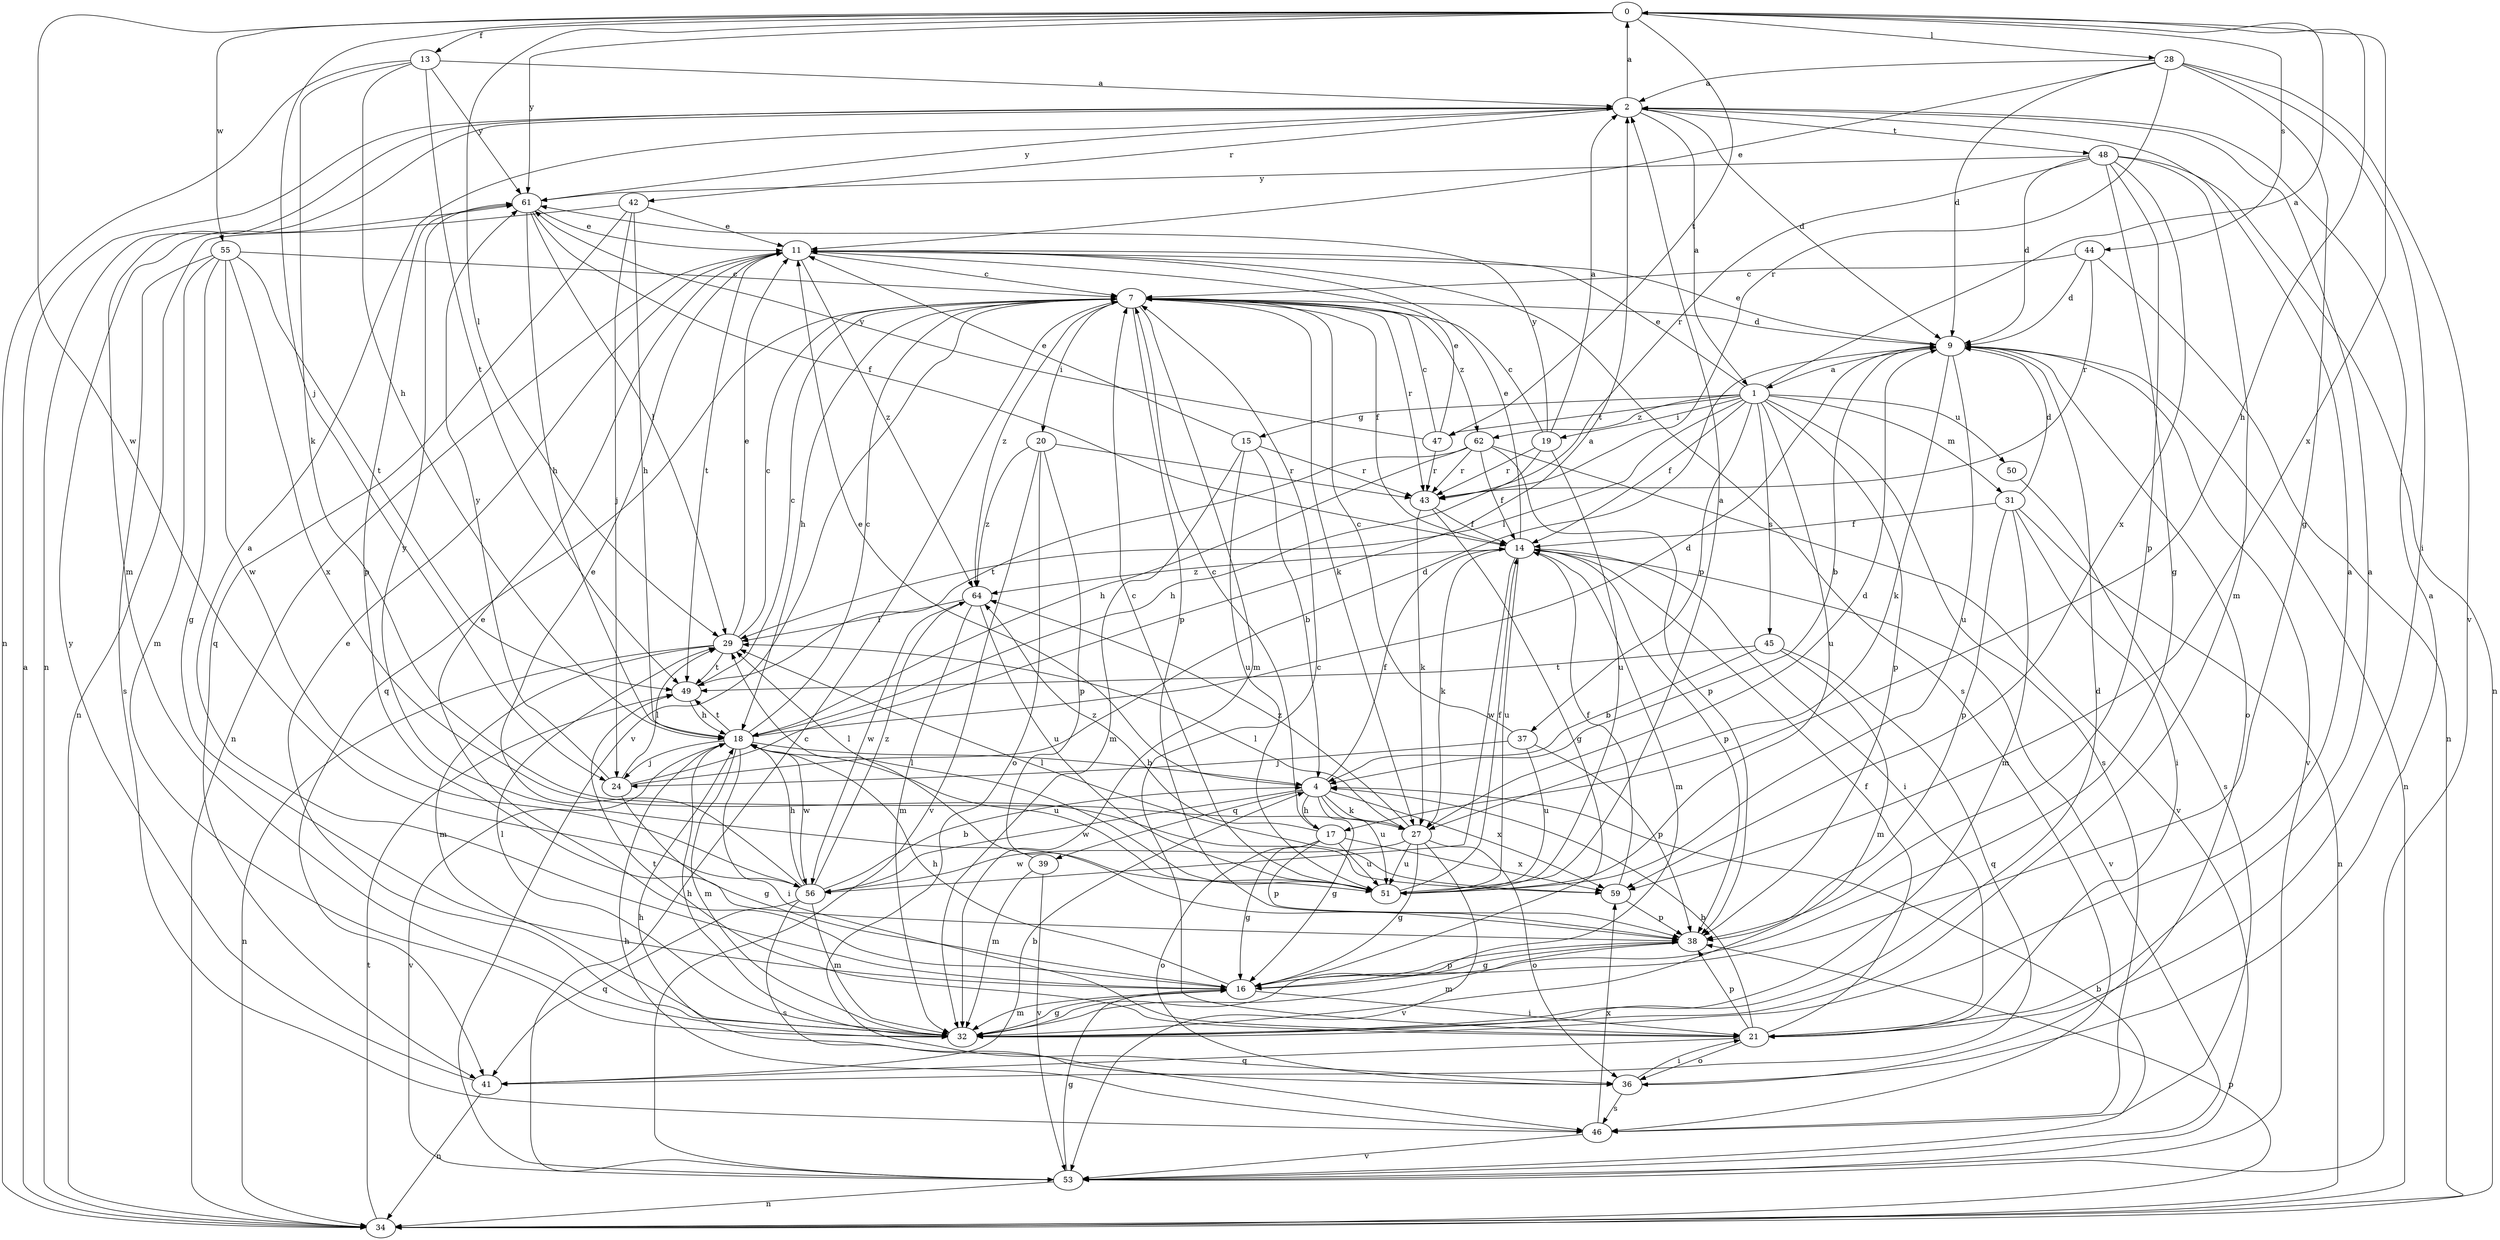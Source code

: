 strict digraph  {
0;
1;
2;
4;
7;
9;
11;
13;
14;
15;
16;
17;
18;
19;
20;
21;
24;
27;
28;
29;
31;
32;
34;
36;
37;
38;
39;
41;
42;
43;
44;
45;
46;
47;
48;
49;
50;
51;
53;
55;
56;
59;
61;
62;
64;
0 -> 13  [label=f];
0 -> 17  [label=h];
0 -> 24  [label=j];
0 -> 28  [label=l];
0 -> 29  [label=l];
0 -> 44  [label=s];
0 -> 47  [label=t];
0 -> 55  [label=w];
0 -> 56  [label=w];
0 -> 59  [label=x];
0 -> 61  [label=y];
1 -> 0  [label=a];
1 -> 11  [label=e];
1 -> 14  [label=f];
1 -> 15  [label=g];
1 -> 19  [label=i];
1 -> 29  [label=l];
1 -> 31  [label=m];
1 -> 37  [label=p];
1 -> 38  [label=p];
1 -> 45  [label=s];
1 -> 46  [label=s];
1 -> 47  [label=t];
1 -> 50  [label=u];
1 -> 51  [label=u];
1 -> 62  [label=z];
2 -> 0  [label=a];
2 -> 1  [label=a];
2 -> 9  [label=d];
2 -> 32  [label=m];
2 -> 34  [label=n];
2 -> 42  [label=r];
2 -> 48  [label=t];
2 -> 61  [label=y];
4 -> 11  [label=e];
4 -> 14  [label=f];
4 -> 16  [label=g];
4 -> 17  [label=h];
4 -> 27  [label=k];
4 -> 39  [label=q];
4 -> 51  [label=u];
4 -> 56  [label=w];
4 -> 59  [label=x];
7 -> 9  [label=d];
7 -> 14  [label=f];
7 -> 18  [label=h];
7 -> 20  [label=i];
7 -> 27  [label=k];
7 -> 32  [label=m];
7 -> 38  [label=p];
7 -> 41  [label=q];
7 -> 43  [label=r];
7 -> 53  [label=v];
7 -> 62  [label=z];
7 -> 64  [label=z];
9 -> 1  [label=a];
9 -> 4  [label=b];
9 -> 11  [label=e];
9 -> 27  [label=k];
9 -> 34  [label=n];
9 -> 36  [label=o];
9 -> 51  [label=u];
9 -> 53  [label=v];
11 -> 7  [label=c];
11 -> 34  [label=n];
11 -> 46  [label=s];
11 -> 49  [label=t];
11 -> 64  [label=z];
13 -> 2  [label=a];
13 -> 18  [label=h];
13 -> 27  [label=k];
13 -> 34  [label=n];
13 -> 49  [label=t];
13 -> 61  [label=y];
14 -> 11  [label=e];
14 -> 21  [label=i];
14 -> 27  [label=k];
14 -> 32  [label=m];
14 -> 38  [label=p];
14 -> 51  [label=u];
14 -> 53  [label=v];
14 -> 56  [label=w];
14 -> 64  [label=z];
15 -> 4  [label=b];
15 -> 11  [label=e];
15 -> 32  [label=m];
15 -> 43  [label=r];
15 -> 51  [label=u];
16 -> 2  [label=a];
16 -> 11  [label=e];
16 -> 18  [label=h];
16 -> 21  [label=i];
16 -> 32  [label=m];
16 -> 38  [label=p];
17 -> 7  [label=c];
17 -> 16  [label=g];
17 -> 36  [label=o];
17 -> 38  [label=p];
17 -> 51  [label=u];
17 -> 59  [label=x];
17 -> 64  [label=z];
18 -> 4  [label=b];
18 -> 7  [label=c];
18 -> 9  [label=d];
18 -> 21  [label=i];
18 -> 24  [label=j];
18 -> 32  [label=m];
18 -> 49  [label=t];
18 -> 51  [label=u];
18 -> 53  [label=v];
18 -> 56  [label=w];
19 -> 2  [label=a];
19 -> 7  [label=c];
19 -> 18  [label=h];
19 -> 43  [label=r];
19 -> 51  [label=u];
19 -> 61  [label=y];
20 -> 36  [label=o];
20 -> 38  [label=p];
20 -> 43  [label=r];
20 -> 53  [label=v];
20 -> 64  [label=z];
21 -> 2  [label=a];
21 -> 4  [label=b];
21 -> 7  [label=c];
21 -> 14  [label=f];
21 -> 36  [label=o];
21 -> 38  [label=p];
21 -> 41  [label=q];
21 -> 49  [label=t];
24 -> 2  [label=a];
24 -> 9  [label=d];
24 -> 16  [label=g];
24 -> 29  [label=l];
24 -> 61  [label=y];
27 -> 9  [label=d];
27 -> 16  [label=g];
27 -> 29  [label=l];
27 -> 36  [label=o];
27 -> 51  [label=u];
27 -> 53  [label=v];
27 -> 56  [label=w];
27 -> 64  [label=z];
28 -> 2  [label=a];
28 -> 9  [label=d];
28 -> 11  [label=e];
28 -> 16  [label=g];
28 -> 21  [label=i];
28 -> 43  [label=r];
28 -> 53  [label=v];
29 -> 7  [label=c];
29 -> 11  [label=e];
29 -> 32  [label=m];
29 -> 34  [label=n];
29 -> 49  [label=t];
31 -> 9  [label=d];
31 -> 14  [label=f];
31 -> 21  [label=i];
31 -> 32  [label=m];
31 -> 34  [label=n];
31 -> 38  [label=p];
32 -> 2  [label=a];
32 -> 9  [label=d];
32 -> 11  [label=e];
32 -> 16  [label=g];
32 -> 18  [label=h];
32 -> 29  [label=l];
34 -> 2  [label=a];
34 -> 38  [label=p];
34 -> 49  [label=t];
36 -> 2  [label=a];
36 -> 18  [label=h];
36 -> 21  [label=i];
36 -> 46  [label=s];
37 -> 7  [label=c];
37 -> 24  [label=j];
37 -> 38  [label=p];
37 -> 51  [label=u];
38 -> 16  [label=g];
38 -> 32  [label=m];
39 -> 29  [label=l];
39 -> 32  [label=m];
39 -> 53  [label=v];
41 -> 4  [label=b];
41 -> 34  [label=n];
41 -> 61  [label=y];
42 -> 11  [label=e];
42 -> 18  [label=h];
42 -> 24  [label=j];
42 -> 34  [label=n];
42 -> 41  [label=q];
43 -> 14  [label=f];
43 -> 16  [label=g];
43 -> 27  [label=k];
44 -> 7  [label=c];
44 -> 9  [label=d];
44 -> 34  [label=n];
44 -> 43  [label=r];
45 -> 4  [label=b];
45 -> 32  [label=m];
45 -> 41  [label=q];
45 -> 49  [label=t];
46 -> 18  [label=h];
46 -> 53  [label=v];
46 -> 59  [label=x];
47 -> 7  [label=c];
47 -> 11  [label=e];
47 -> 43  [label=r];
47 -> 61  [label=y];
48 -> 9  [label=d];
48 -> 16  [label=g];
48 -> 32  [label=m];
48 -> 34  [label=n];
48 -> 38  [label=p];
48 -> 43  [label=r];
48 -> 59  [label=x];
48 -> 61  [label=y];
49 -> 7  [label=c];
49 -> 18  [label=h];
50 -> 46  [label=s];
51 -> 2  [label=a];
51 -> 7  [label=c];
51 -> 14  [label=f];
51 -> 29  [label=l];
51 -> 61  [label=y];
53 -> 4  [label=b];
53 -> 7  [label=c];
53 -> 16  [label=g];
53 -> 34  [label=n];
55 -> 7  [label=c];
55 -> 16  [label=g];
55 -> 32  [label=m];
55 -> 46  [label=s];
55 -> 49  [label=t];
55 -> 56  [label=w];
55 -> 59  [label=x];
56 -> 4  [label=b];
56 -> 11  [label=e];
56 -> 18  [label=h];
56 -> 32  [label=m];
56 -> 41  [label=q];
56 -> 46  [label=s];
56 -> 64  [label=z];
59 -> 14  [label=f];
59 -> 29  [label=l];
59 -> 38  [label=p];
61 -> 11  [label=e];
61 -> 14  [label=f];
61 -> 18  [label=h];
61 -> 29  [label=l];
61 -> 38  [label=p];
62 -> 14  [label=f];
62 -> 18  [label=h];
62 -> 38  [label=p];
62 -> 43  [label=r];
62 -> 49  [label=t];
62 -> 53  [label=v];
64 -> 29  [label=l];
64 -> 32  [label=m];
64 -> 51  [label=u];
64 -> 56  [label=w];
}
